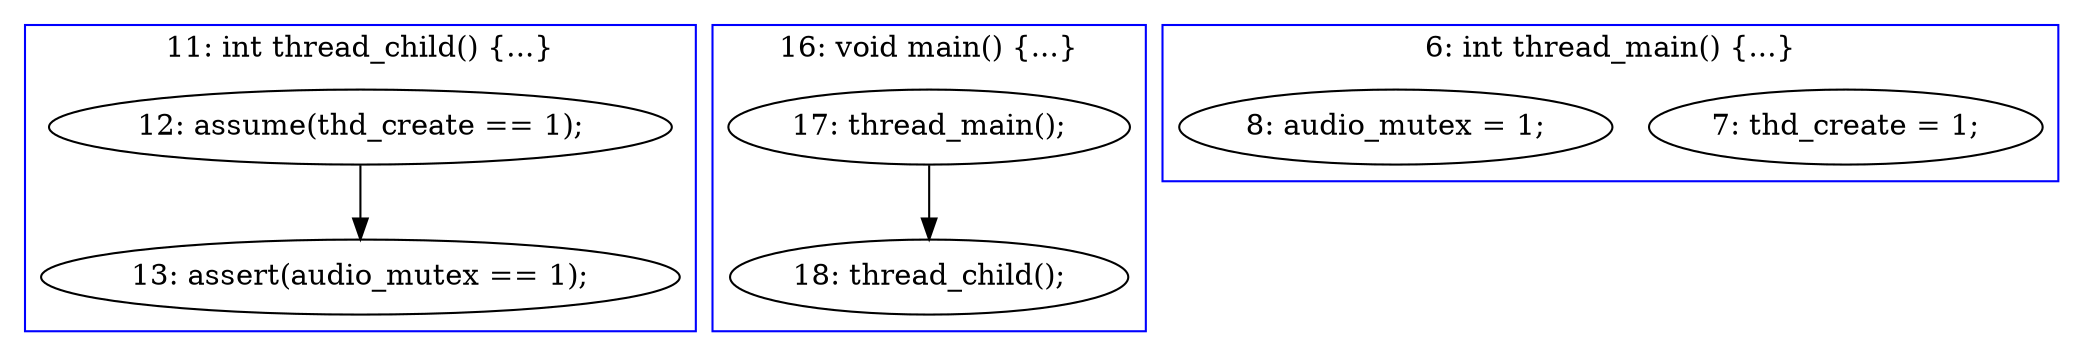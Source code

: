 digraph PartialOrder {
	compound = true
	"12: assume(thd_create == 1);" -> "13: assert(audio_mutex == 1);"
	"17: thread_main();" -> "18: thread_child();"
	subgraph cluster2 {
		label = "6: int thread_main() {...}"
		color = blue
		"7: thd_create = 1;"  [label = "7: thd_create = 1;"]
		"8: audio_mutex = 1;"  [label = "8: audio_mutex = 1;"]
	}
	subgraph cluster1 {
		label = "16: void main() {...}"
		color = blue
		"17: thread_main();"  [label = "17: thread_main();"]
		"18: thread_child();"  [label = "18: thread_child();"]
	}
	subgraph cluster3 {
		label = "11: int thread_child() {...}"
		color = blue
		"13: assert(audio_mutex == 1);"  [label = "13: assert(audio_mutex == 1);"]
		"12: assume(thd_create == 1);"  [label = "12: assume(thd_create == 1);"]
	}
}